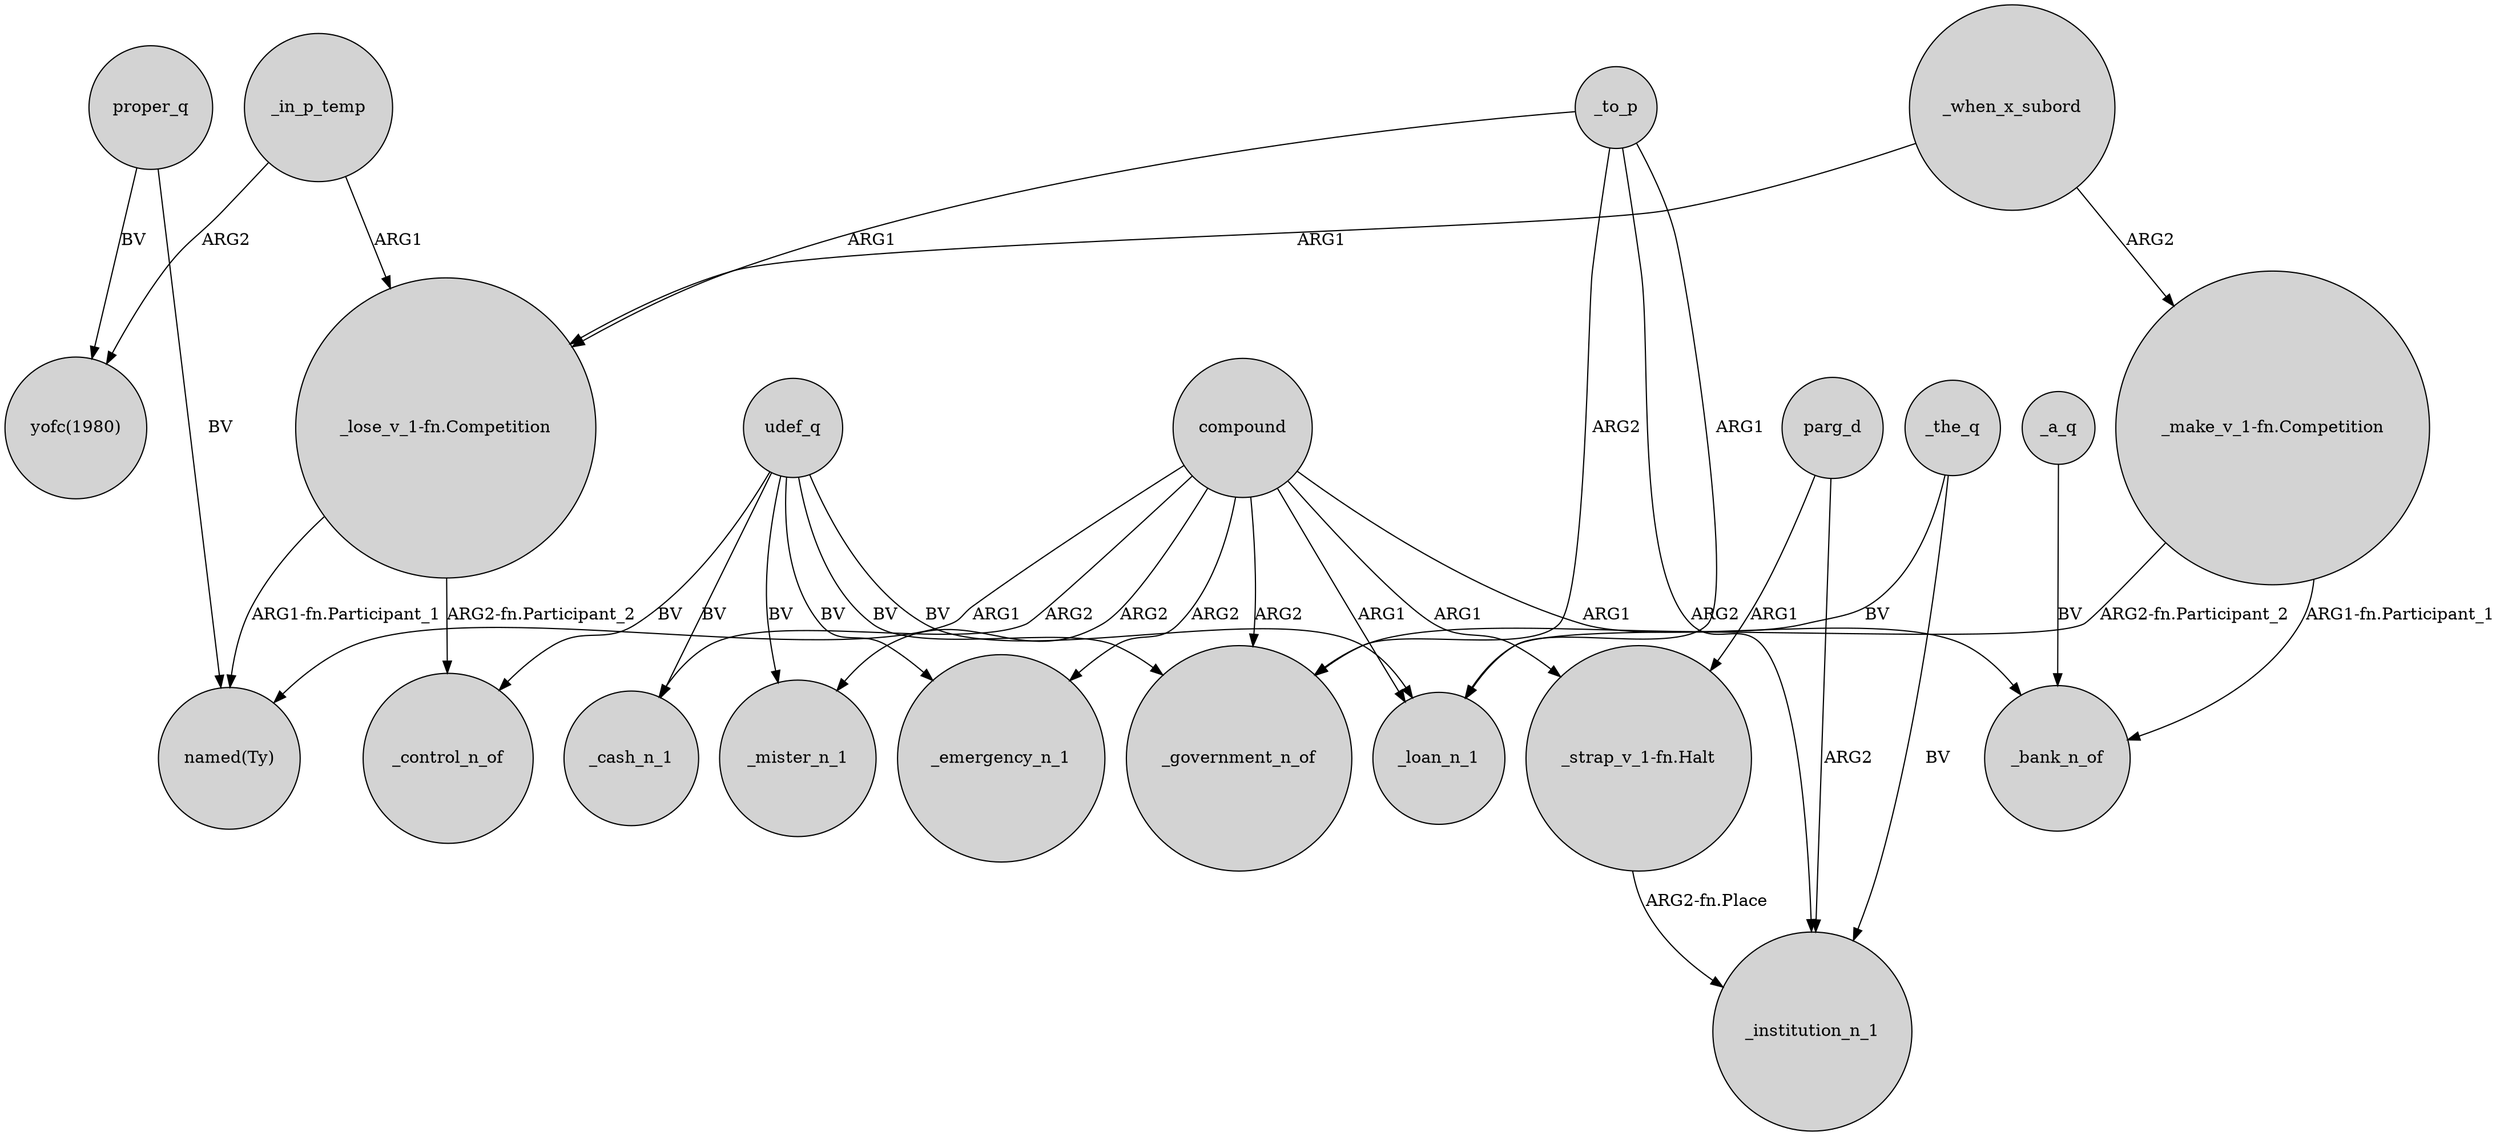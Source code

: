 digraph {
	node [shape=circle style=filled]
	proper_q -> "yofc(1980)" [label=BV]
	udef_q -> _cash_n_1 [label=BV]
	compound -> _mister_n_1 [label=ARG2]
	_in_p_temp -> "yofc(1980)" [label=ARG2]
	udef_q -> _control_n_of [label=BV]
	compound -> _government_n_of [label=ARG2]
	udef_q -> _government_n_of [label=BV]
	_to_p -> _institution_n_1 [label=ARG2]
	compound -> _cash_n_1 [label=ARG2]
	_to_p -> _loan_n_1 [label=ARG1]
	_when_x_subord -> "_make_v_1-fn.Competition" [label=ARG2]
	compound -> _bank_n_of [label=ARG1]
	compound -> _emergency_n_1 [label=ARG2]
	"_strap_v_1-fn.Halt" -> _institution_n_1 [label="ARG2-fn.Place"]
	_to_p -> "_lose_v_1-fn.Competition" [label=ARG1]
	udef_q -> _loan_n_1 [label=BV]
	udef_q -> _mister_n_1 [label=BV]
	"_make_v_1-fn.Competition" -> _loan_n_1 [label="ARG2-fn.Participant_2"]
	udef_q -> _emergency_n_1 [label=BV]
	compound -> "_strap_v_1-fn.Halt" [label=ARG1]
	compound -> _loan_n_1 [label=ARG1]
	"_lose_v_1-fn.Competition" -> _control_n_of [label="ARG2-fn.Participant_2"]
	_a_q -> _bank_n_of [label=BV]
	"_lose_v_1-fn.Competition" -> "named(Ty)" [label="ARG1-fn.Participant_1"]
	parg_d -> "_strap_v_1-fn.Halt" [label=ARG1]
	_to_p -> _government_n_of [label=ARG2]
	proper_q -> "named(Ty)" [label=BV]
	"_make_v_1-fn.Competition" -> _bank_n_of [label="ARG1-fn.Participant_1"]
	_the_q -> _government_n_of [label=BV]
	_the_q -> _institution_n_1 [label=BV]
	_when_x_subord -> "_lose_v_1-fn.Competition" [label=ARG1]
	parg_d -> _institution_n_1 [label=ARG2]
	compound -> "named(Ty)" [label=ARG1]
	_in_p_temp -> "_lose_v_1-fn.Competition" [label=ARG1]
}
